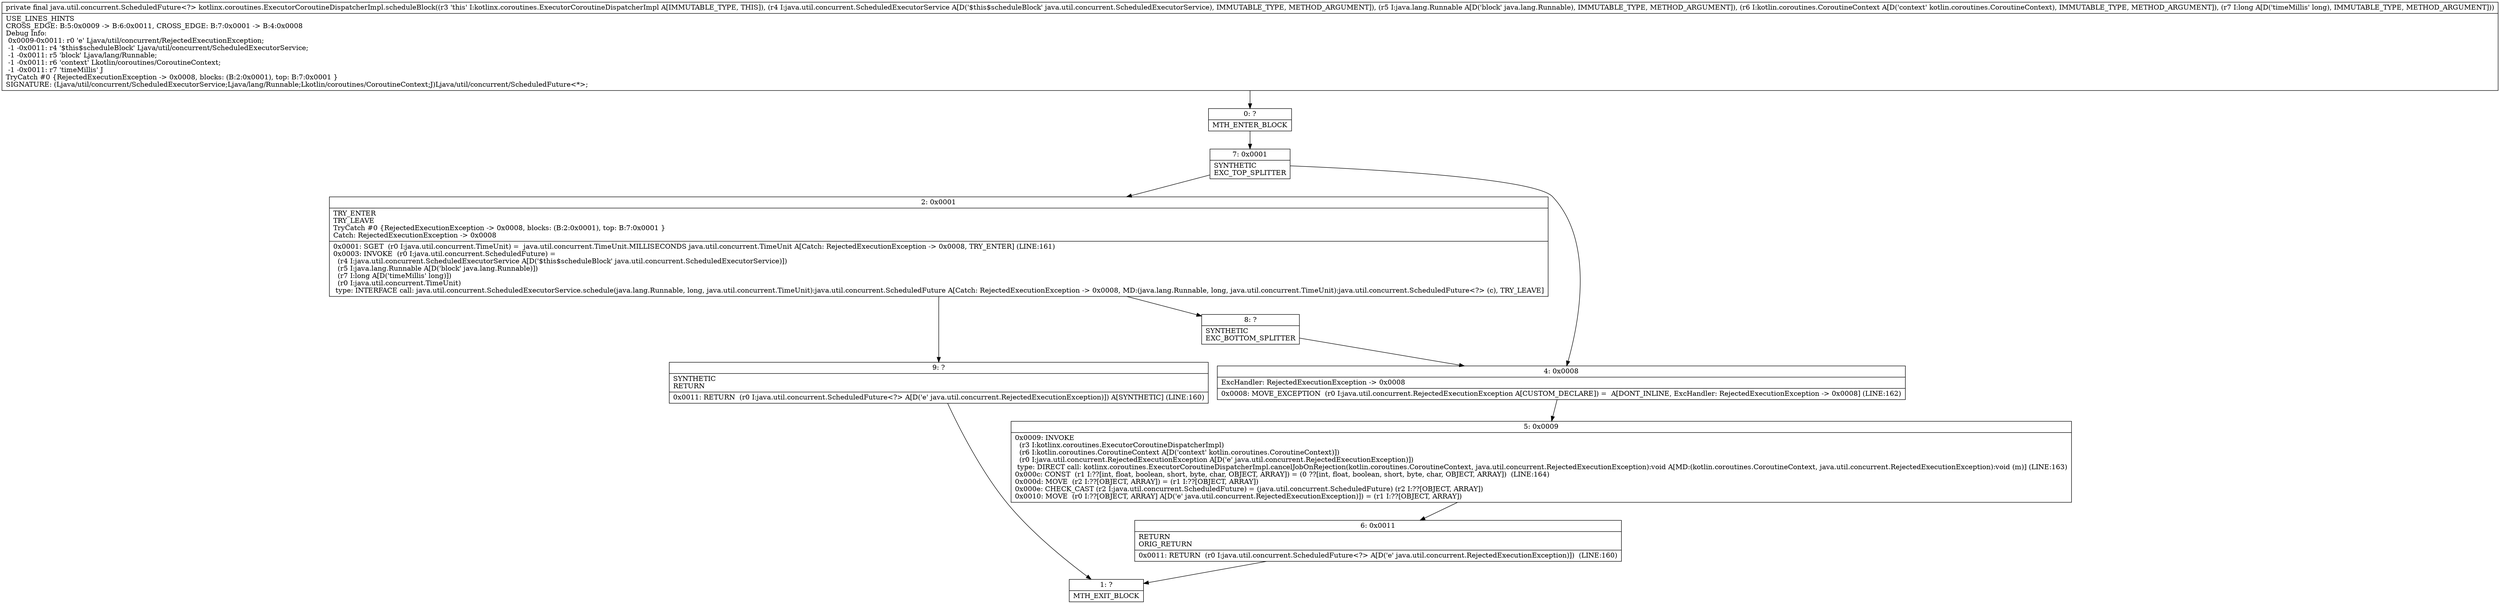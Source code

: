 digraph "CFG forkotlinx.coroutines.ExecutorCoroutineDispatcherImpl.scheduleBlock(Ljava\/util\/concurrent\/ScheduledExecutorService;Ljava\/lang\/Runnable;Lkotlin\/coroutines\/CoroutineContext;J)Ljava\/util\/concurrent\/ScheduledFuture;" {
Node_0 [shape=record,label="{0\:\ ?|MTH_ENTER_BLOCK\l}"];
Node_7 [shape=record,label="{7\:\ 0x0001|SYNTHETIC\lEXC_TOP_SPLITTER\l}"];
Node_2 [shape=record,label="{2\:\ 0x0001|TRY_ENTER\lTRY_LEAVE\lTryCatch #0 \{RejectedExecutionException \-\> 0x0008, blocks: (B:2:0x0001), top: B:7:0x0001 \}\lCatch: RejectedExecutionException \-\> 0x0008\l|0x0001: SGET  (r0 I:java.util.concurrent.TimeUnit) =  java.util.concurrent.TimeUnit.MILLISECONDS java.util.concurrent.TimeUnit A[Catch: RejectedExecutionException \-\> 0x0008, TRY_ENTER] (LINE:161)\l0x0003: INVOKE  (r0 I:java.util.concurrent.ScheduledFuture) = \l  (r4 I:java.util.concurrent.ScheduledExecutorService A[D('$this$scheduleBlock' java.util.concurrent.ScheduledExecutorService)])\l  (r5 I:java.lang.Runnable A[D('block' java.lang.Runnable)])\l  (r7 I:long A[D('timeMillis' long)])\l  (r0 I:java.util.concurrent.TimeUnit)\l type: INTERFACE call: java.util.concurrent.ScheduledExecutorService.schedule(java.lang.Runnable, long, java.util.concurrent.TimeUnit):java.util.concurrent.ScheduledFuture A[Catch: RejectedExecutionException \-\> 0x0008, MD:(java.lang.Runnable, long, java.util.concurrent.TimeUnit):java.util.concurrent.ScheduledFuture\<?\> (c), TRY_LEAVE]\l}"];
Node_8 [shape=record,label="{8\:\ ?|SYNTHETIC\lEXC_BOTTOM_SPLITTER\l}"];
Node_9 [shape=record,label="{9\:\ ?|SYNTHETIC\lRETURN\l|0x0011: RETURN  (r0 I:java.util.concurrent.ScheduledFuture\<?\> A[D('e' java.util.concurrent.RejectedExecutionException)]) A[SYNTHETIC] (LINE:160)\l}"];
Node_1 [shape=record,label="{1\:\ ?|MTH_EXIT_BLOCK\l}"];
Node_4 [shape=record,label="{4\:\ 0x0008|ExcHandler: RejectedExecutionException \-\> 0x0008\l|0x0008: MOVE_EXCEPTION  (r0 I:java.util.concurrent.RejectedExecutionException A[CUSTOM_DECLARE]) =  A[DONT_INLINE, ExcHandler: RejectedExecutionException \-\> 0x0008] (LINE:162)\l}"];
Node_5 [shape=record,label="{5\:\ 0x0009|0x0009: INVOKE  \l  (r3 I:kotlinx.coroutines.ExecutorCoroutineDispatcherImpl)\l  (r6 I:kotlin.coroutines.CoroutineContext A[D('context' kotlin.coroutines.CoroutineContext)])\l  (r0 I:java.util.concurrent.RejectedExecutionException A[D('e' java.util.concurrent.RejectedExecutionException)])\l type: DIRECT call: kotlinx.coroutines.ExecutorCoroutineDispatcherImpl.cancelJobOnRejection(kotlin.coroutines.CoroutineContext, java.util.concurrent.RejectedExecutionException):void A[MD:(kotlin.coroutines.CoroutineContext, java.util.concurrent.RejectedExecutionException):void (m)] (LINE:163)\l0x000c: CONST  (r1 I:??[int, float, boolean, short, byte, char, OBJECT, ARRAY]) = (0 ??[int, float, boolean, short, byte, char, OBJECT, ARRAY])  (LINE:164)\l0x000d: MOVE  (r2 I:??[OBJECT, ARRAY]) = (r1 I:??[OBJECT, ARRAY]) \l0x000e: CHECK_CAST (r2 I:java.util.concurrent.ScheduledFuture) = (java.util.concurrent.ScheduledFuture) (r2 I:??[OBJECT, ARRAY]) \l0x0010: MOVE  (r0 I:??[OBJECT, ARRAY] A[D('e' java.util.concurrent.RejectedExecutionException)]) = (r1 I:??[OBJECT, ARRAY]) \l}"];
Node_6 [shape=record,label="{6\:\ 0x0011|RETURN\lORIG_RETURN\l|0x0011: RETURN  (r0 I:java.util.concurrent.ScheduledFuture\<?\> A[D('e' java.util.concurrent.RejectedExecutionException)])  (LINE:160)\l}"];
MethodNode[shape=record,label="{private final java.util.concurrent.ScheduledFuture\<?\> kotlinx.coroutines.ExecutorCoroutineDispatcherImpl.scheduleBlock((r3 'this' I:kotlinx.coroutines.ExecutorCoroutineDispatcherImpl A[IMMUTABLE_TYPE, THIS]), (r4 I:java.util.concurrent.ScheduledExecutorService A[D('$this$scheduleBlock' java.util.concurrent.ScheduledExecutorService), IMMUTABLE_TYPE, METHOD_ARGUMENT]), (r5 I:java.lang.Runnable A[D('block' java.lang.Runnable), IMMUTABLE_TYPE, METHOD_ARGUMENT]), (r6 I:kotlin.coroutines.CoroutineContext A[D('context' kotlin.coroutines.CoroutineContext), IMMUTABLE_TYPE, METHOD_ARGUMENT]), (r7 I:long A[D('timeMillis' long), IMMUTABLE_TYPE, METHOD_ARGUMENT]))  | USE_LINES_HINTS\lCROSS_EDGE: B:5:0x0009 \-\> B:6:0x0011, CROSS_EDGE: B:7:0x0001 \-\> B:4:0x0008\lDebug Info:\l  0x0009\-0x0011: r0 'e' Ljava\/util\/concurrent\/RejectedExecutionException;\l  \-1 \-0x0011: r4 '$this$scheduleBlock' Ljava\/util\/concurrent\/ScheduledExecutorService;\l  \-1 \-0x0011: r5 'block' Ljava\/lang\/Runnable;\l  \-1 \-0x0011: r6 'context' Lkotlin\/coroutines\/CoroutineContext;\l  \-1 \-0x0011: r7 'timeMillis' J\lTryCatch #0 \{RejectedExecutionException \-\> 0x0008, blocks: (B:2:0x0001), top: B:7:0x0001 \}\lSIGNATURE: (Ljava\/util\/concurrent\/ScheduledExecutorService;Ljava\/lang\/Runnable;Lkotlin\/coroutines\/CoroutineContext;J)Ljava\/util\/concurrent\/ScheduledFuture\<*\>;\l}"];
MethodNode -> Node_0;Node_0 -> Node_7;
Node_7 -> Node_2;
Node_7 -> Node_4;
Node_2 -> Node_8;
Node_2 -> Node_9;
Node_8 -> Node_4;
Node_9 -> Node_1;
Node_4 -> Node_5;
Node_5 -> Node_6;
Node_6 -> Node_1;
}

